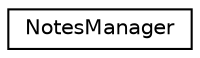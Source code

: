 digraph "Graphical Class Hierarchy"
{
  edge [fontname="Helvetica",fontsize="10",labelfontname="Helvetica",labelfontsize="10"];
  node [fontname="Helvetica",fontsize="10",shape=record];
  rankdir="LR";
  Node1 [label="NotesManager",height=0.2,width=0.4,color="black", fillcolor="white", style="filled",URL="$classNotesManager.html"];
}
